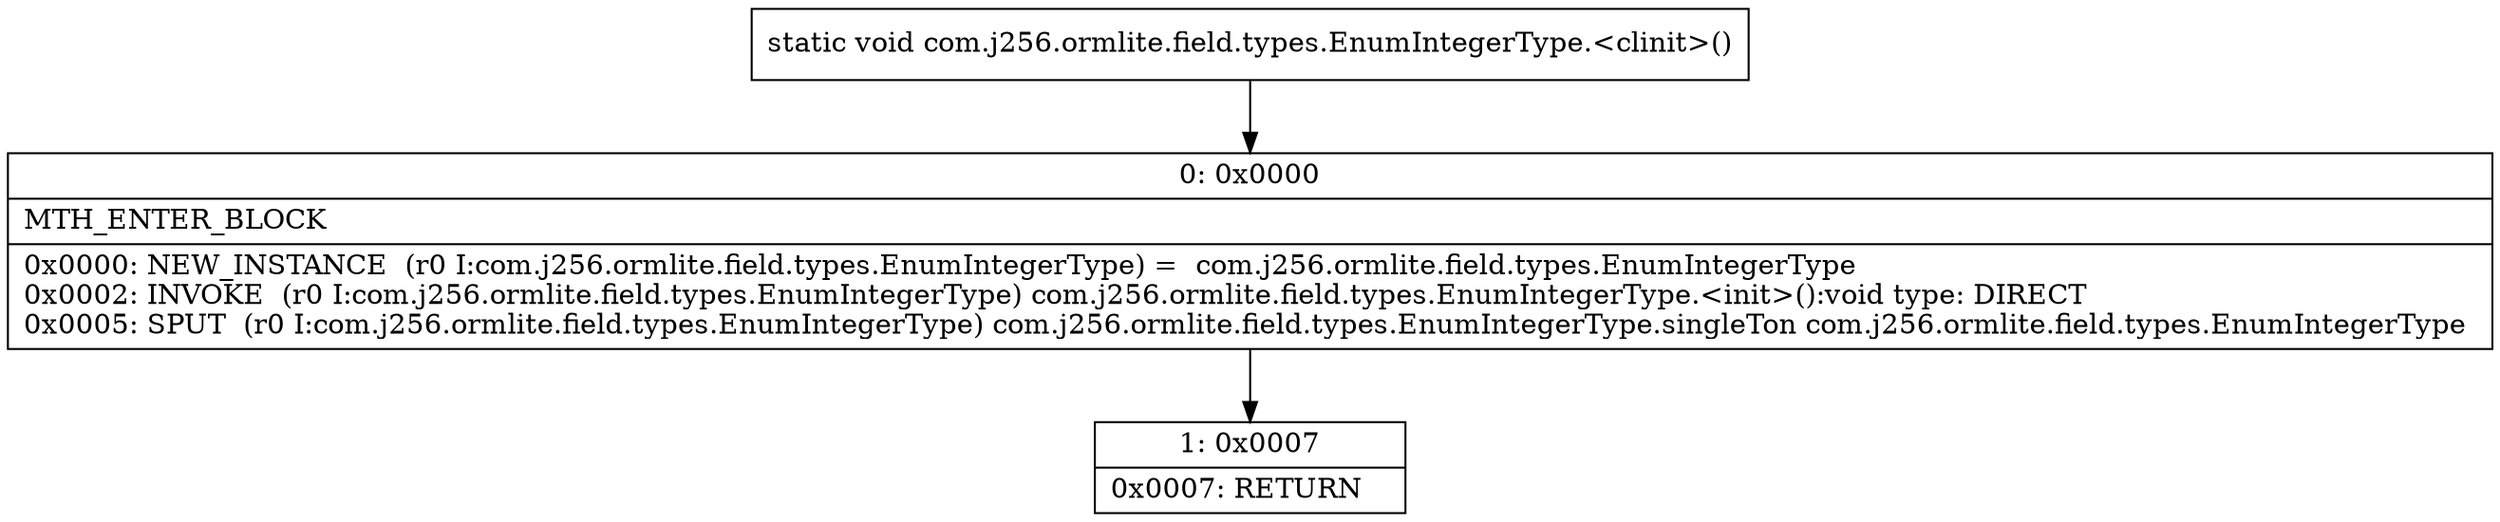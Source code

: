 digraph "CFG forcom.j256.ormlite.field.types.EnumIntegerType.\<clinit\>()V" {
Node_0 [shape=record,label="{0\:\ 0x0000|MTH_ENTER_BLOCK\l|0x0000: NEW_INSTANCE  (r0 I:com.j256.ormlite.field.types.EnumIntegerType) =  com.j256.ormlite.field.types.EnumIntegerType \l0x0002: INVOKE  (r0 I:com.j256.ormlite.field.types.EnumIntegerType) com.j256.ormlite.field.types.EnumIntegerType.\<init\>():void type: DIRECT \l0x0005: SPUT  (r0 I:com.j256.ormlite.field.types.EnumIntegerType) com.j256.ormlite.field.types.EnumIntegerType.singleTon com.j256.ormlite.field.types.EnumIntegerType \l}"];
Node_1 [shape=record,label="{1\:\ 0x0007|0x0007: RETURN   \l}"];
MethodNode[shape=record,label="{static void com.j256.ormlite.field.types.EnumIntegerType.\<clinit\>() }"];
MethodNode -> Node_0;
Node_0 -> Node_1;
}

